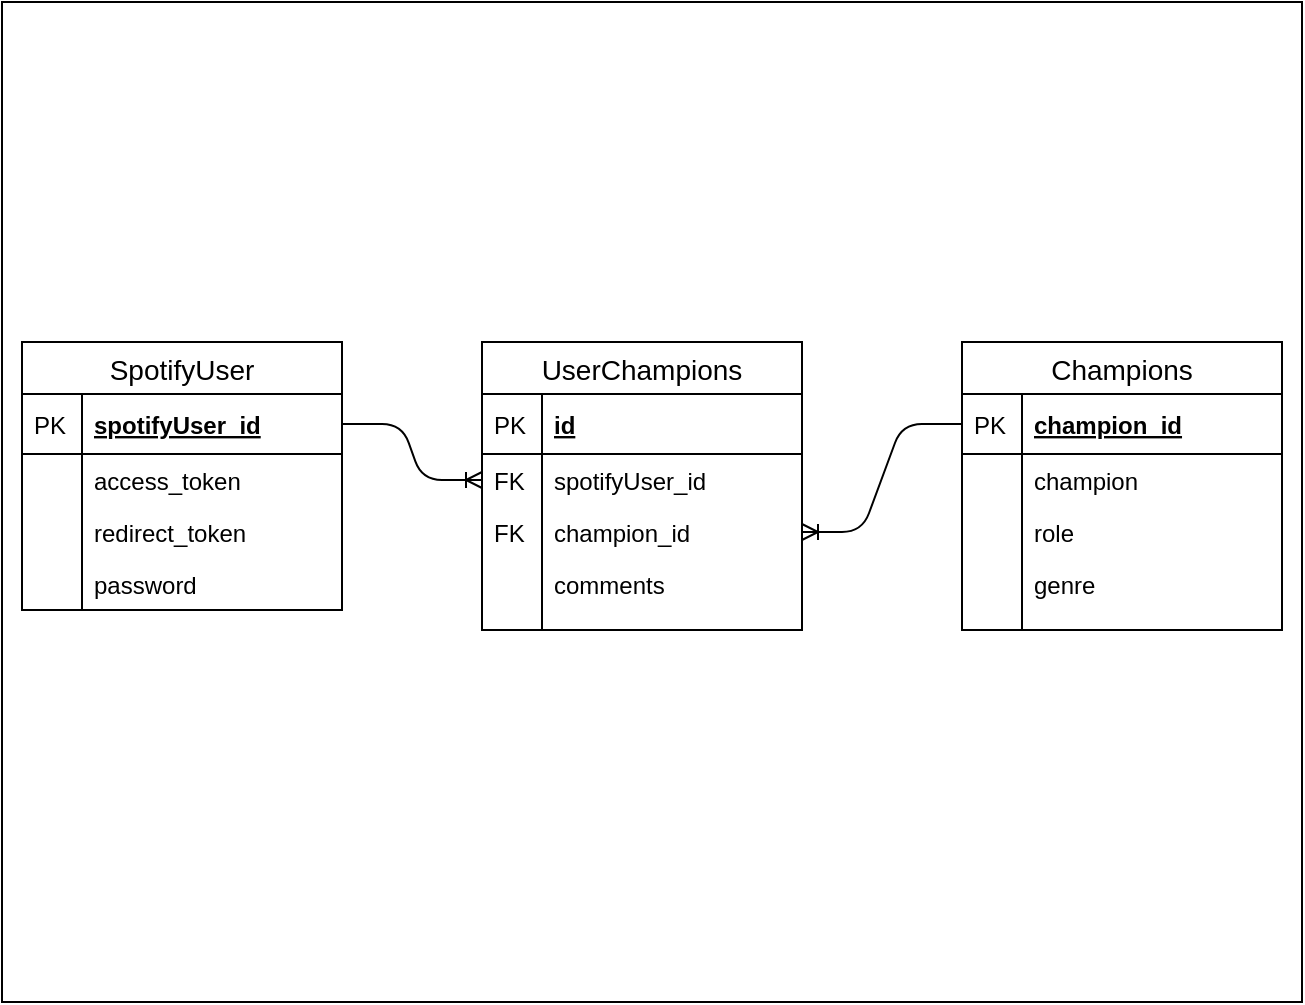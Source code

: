 <mxfile version="13.0.9" type="google"><diagram id="C5RBs43oDa-KdzZeNtuy" name="Page-1"><mxGraphModel dx="1422" dy="772" grid="1" gridSize="10" guides="1" tooltips="1" connect="1" arrows="1" fold="1" page="1" pageScale="1" pageWidth="827" pageHeight="1169" math="0" shadow="0"><root><mxCell id="WIyWlLk6GJQsqaUBKTNV-0"/><mxCell id="WIyWlLk6GJQsqaUBKTNV-1" parent="WIyWlLk6GJQsqaUBKTNV-0"/><mxCell id="KuwDiVo1oRNgdGqX0ZPU-32" value="" style="verticalLabelPosition=bottom;verticalAlign=top;html=1;shape=mxgraph.basic.rect;fillColor2=none;strokeWidth=1;size=20;indent=5;" parent="WIyWlLk6GJQsqaUBKTNV-1" vertex="1"><mxGeometry x="80" y="30" width="650" height="500" as="geometry"/></mxCell><mxCell id="PNWBUyNJ75ffhYfjBumU-22" value="Champions" style="swimlane;fontStyle=0;childLayout=stackLayout;horizontal=1;startSize=26;horizontalStack=0;resizeParent=1;resizeParentMax=0;resizeLast=0;collapsible=1;marginBottom=0;align=center;fontSize=14;" parent="WIyWlLk6GJQsqaUBKTNV-1" vertex="1"><mxGeometry x="560" y="200" width="160" height="144" as="geometry"/></mxCell><mxCell id="PNWBUyNJ75ffhYfjBumU-23" value="champion_id" style="shape=partialRectangle;top=0;left=0;right=0;bottom=1;align=left;verticalAlign=middle;fillColor=none;spacingLeft=34;spacingRight=4;overflow=hidden;rotatable=0;points=[[0,0.5],[1,0.5]];portConstraint=eastwest;dropTarget=0;fontStyle=5;fontSize=12;" parent="PNWBUyNJ75ffhYfjBumU-22" vertex="1"><mxGeometry y="26" width="160" height="30" as="geometry"/></mxCell><mxCell id="PNWBUyNJ75ffhYfjBumU-24" value="PK" style="shape=partialRectangle;top=0;left=0;bottom=0;fillColor=none;align=left;verticalAlign=middle;spacingLeft=4;spacingRight=4;overflow=hidden;rotatable=0;points=[];portConstraint=eastwest;part=1;fontSize=12;" parent="PNWBUyNJ75ffhYfjBumU-23" vertex="1" connectable="0"><mxGeometry width="30" height="30" as="geometry"/></mxCell><mxCell id="PNWBUyNJ75ffhYfjBumU-25" value="champion" style="shape=partialRectangle;top=0;left=0;right=0;bottom=0;align=left;verticalAlign=top;fillColor=none;spacingLeft=34;spacingRight=4;overflow=hidden;rotatable=0;points=[[0,0.5],[1,0.5]];portConstraint=eastwest;dropTarget=0;fontSize=12;" parent="PNWBUyNJ75ffhYfjBumU-22" vertex="1"><mxGeometry y="56" width="160" height="26" as="geometry"/></mxCell><mxCell id="PNWBUyNJ75ffhYfjBumU-26" value="" style="shape=partialRectangle;top=0;left=0;bottom=0;fillColor=none;align=left;verticalAlign=top;spacingLeft=4;spacingRight=4;overflow=hidden;rotatable=0;points=[];portConstraint=eastwest;part=1;fontSize=12;" parent="PNWBUyNJ75ffhYfjBumU-25" vertex="1" connectable="0"><mxGeometry width="30" height="26" as="geometry"/></mxCell><mxCell id="PNWBUyNJ75ffhYfjBumU-27" value="role" style="shape=partialRectangle;top=0;left=0;right=0;bottom=0;align=left;verticalAlign=top;fillColor=none;spacingLeft=34;spacingRight=4;overflow=hidden;rotatable=0;points=[[0,0.5],[1,0.5]];portConstraint=eastwest;dropTarget=0;fontSize=12;" parent="PNWBUyNJ75ffhYfjBumU-22" vertex="1"><mxGeometry y="82" width="160" height="26" as="geometry"/></mxCell><mxCell id="PNWBUyNJ75ffhYfjBumU-28" value="" style="shape=partialRectangle;top=0;left=0;bottom=0;fillColor=none;align=left;verticalAlign=top;spacingLeft=4;spacingRight=4;overflow=hidden;rotatable=0;points=[];portConstraint=eastwest;part=1;fontSize=12;" parent="PNWBUyNJ75ffhYfjBumU-27" vertex="1" connectable="0"><mxGeometry width="30" height="26" as="geometry"/></mxCell><mxCell id="PNWBUyNJ75ffhYfjBumU-29" value="genre" style="shape=partialRectangle;top=0;left=0;right=0;bottom=0;align=left;verticalAlign=top;fillColor=none;spacingLeft=34;spacingRight=4;overflow=hidden;rotatable=0;points=[[0,0.5],[1,0.5]];portConstraint=eastwest;dropTarget=0;fontSize=12;" parent="PNWBUyNJ75ffhYfjBumU-22" vertex="1"><mxGeometry y="108" width="160" height="26" as="geometry"/></mxCell><mxCell id="PNWBUyNJ75ffhYfjBumU-30" value="" style="shape=partialRectangle;top=0;left=0;bottom=0;fillColor=none;align=left;verticalAlign=top;spacingLeft=4;spacingRight=4;overflow=hidden;rotatable=0;points=[];portConstraint=eastwest;part=1;fontSize=12;" parent="PNWBUyNJ75ffhYfjBumU-29" vertex="1" connectable="0"><mxGeometry width="30" height="26" as="geometry"/></mxCell><mxCell id="PNWBUyNJ75ffhYfjBumU-31" value="" style="shape=partialRectangle;top=0;left=0;right=0;bottom=0;align=left;verticalAlign=top;fillColor=none;spacingLeft=34;spacingRight=4;overflow=hidden;rotatable=0;points=[[0,0.5],[1,0.5]];portConstraint=eastwest;dropTarget=0;fontSize=12;" parent="PNWBUyNJ75ffhYfjBumU-22" vertex="1"><mxGeometry y="134" width="160" height="10" as="geometry"/></mxCell><mxCell id="PNWBUyNJ75ffhYfjBumU-32" value="" style="shape=partialRectangle;top=0;left=0;bottom=0;fillColor=none;align=left;verticalAlign=top;spacingLeft=4;spacingRight=4;overflow=hidden;rotatable=0;points=[];portConstraint=eastwest;part=1;fontSize=12;" parent="PNWBUyNJ75ffhYfjBumU-31" vertex="1" connectable="0"><mxGeometry width="30" height="10" as="geometry"/></mxCell><mxCell id="PNWBUyNJ75ffhYfjBumU-45" value="" style="edgeStyle=entityRelationEdgeStyle;fontSize=12;html=1;endArrow=ERoneToMany;" parent="WIyWlLk6GJQsqaUBKTNV-1" source="PNWBUyNJ75ffhYfjBumU-23" target="KuwDiVo1oRNgdGqX0ZPU-25" edge="1"><mxGeometry width="100" height="100" relative="1" as="geometry"><mxPoint x="550" y="680" as="sourcePoint"/><mxPoint x="650" y="580" as="targetPoint"/></mxGeometry></mxCell><mxCell id="KuwDiVo1oRNgdGqX0ZPU-31" value="" style="edgeStyle=entityRelationEdgeStyle;fontSize=12;html=1;endArrow=ERoneToMany;exitX=1;exitY=0.5;exitDx=0;exitDy=0;" parent="WIyWlLk6GJQsqaUBKTNV-1" source="KuwDiVo1oRNgdGqX0ZPU-14" target="KuwDiVo1oRNgdGqX0ZPU-23" edge="1"><mxGeometry width="100" height="100" relative="1" as="geometry"><mxPoint x="240" y="460" as="sourcePoint"/><mxPoint x="340" y="360" as="targetPoint"/></mxGeometry></mxCell><mxCell id="KuwDiVo1oRNgdGqX0ZPU-13" value="SpotifyUser" style="swimlane;fontStyle=0;childLayout=stackLayout;horizontal=1;startSize=26;horizontalStack=0;resizeParent=1;resizeParentMax=0;resizeLast=0;collapsible=1;marginBottom=0;align=center;fontSize=14;" parent="WIyWlLk6GJQsqaUBKTNV-1" vertex="1"><mxGeometry x="90" y="200" width="160" height="134" as="geometry"/></mxCell><mxCell id="KuwDiVo1oRNgdGqX0ZPU-14" value="spotifyUser_id" style="shape=partialRectangle;top=0;left=0;right=0;bottom=1;align=left;verticalAlign=middle;fillColor=none;spacingLeft=34;spacingRight=4;overflow=hidden;rotatable=0;points=[[0,0.5],[1,0.5]];portConstraint=eastwest;dropTarget=0;fontStyle=5;fontSize=12;" parent="KuwDiVo1oRNgdGqX0ZPU-13" vertex="1"><mxGeometry y="26" width="160" height="30" as="geometry"/></mxCell><mxCell id="KuwDiVo1oRNgdGqX0ZPU-15" value="PK" style="shape=partialRectangle;top=0;left=0;bottom=0;fillColor=none;align=left;verticalAlign=middle;spacingLeft=4;spacingRight=4;overflow=hidden;rotatable=0;points=[];portConstraint=eastwest;part=1;fontSize=12;" parent="KuwDiVo1oRNgdGqX0ZPU-14" vertex="1" connectable="0"><mxGeometry width="30" height="30" as="geometry"/></mxCell><mxCell id="KuwDiVo1oRNgdGqX0ZPU-18" value="access_token" style="shape=partialRectangle;top=0;left=0;right=0;bottom=0;align=left;verticalAlign=top;fillColor=none;spacingLeft=34;spacingRight=4;overflow=hidden;rotatable=0;points=[[0,0.5],[1,0.5]];portConstraint=eastwest;dropTarget=0;fontSize=12;" parent="KuwDiVo1oRNgdGqX0ZPU-13" vertex="1"><mxGeometry y="56" width="160" height="26" as="geometry"/></mxCell><mxCell id="KuwDiVo1oRNgdGqX0ZPU-19" value="" style="shape=partialRectangle;top=0;left=0;bottom=0;fillColor=none;align=left;verticalAlign=top;spacingLeft=4;spacingRight=4;overflow=hidden;rotatable=0;points=[];portConstraint=eastwest;part=1;fontSize=12;" parent="KuwDiVo1oRNgdGqX0ZPU-18" vertex="1" connectable="0"><mxGeometry width="30" height="26" as="geometry"/></mxCell><mxCell id="dRAG5Ce6DFGntX6zJudW-2" value="redirect_token" style="shape=partialRectangle;top=0;left=0;right=0;bottom=0;align=left;verticalAlign=top;fillColor=none;spacingLeft=34;spacingRight=4;overflow=hidden;rotatable=0;points=[[0,0.5],[1,0.5]];portConstraint=eastwest;dropTarget=0;fontSize=12;" vertex="1" parent="KuwDiVo1oRNgdGqX0ZPU-13"><mxGeometry y="82" width="160" height="26" as="geometry"/></mxCell><mxCell id="dRAG5Ce6DFGntX6zJudW-3" value="" style="shape=partialRectangle;top=0;left=0;bottom=0;fillColor=none;align=left;verticalAlign=top;spacingLeft=4;spacingRight=4;overflow=hidden;rotatable=0;points=[];portConstraint=eastwest;part=1;fontSize=12;" vertex="1" connectable="0" parent="dRAG5Ce6DFGntX6zJudW-2"><mxGeometry width="30" height="26" as="geometry"/></mxCell><mxCell id="dRAG5Ce6DFGntX6zJudW-0" value="password" style="shape=partialRectangle;top=0;left=0;right=0;bottom=0;align=left;verticalAlign=top;fillColor=none;spacingLeft=34;spacingRight=4;overflow=hidden;rotatable=0;points=[[0,0.5],[1,0.5]];portConstraint=eastwest;dropTarget=0;fontSize=12;" vertex="1" parent="KuwDiVo1oRNgdGqX0ZPU-13"><mxGeometry y="108" width="160" height="26" as="geometry"/></mxCell><mxCell id="dRAG5Ce6DFGntX6zJudW-1" value="" style="shape=partialRectangle;top=0;left=0;bottom=0;fillColor=none;align=left;verticalAlign=top;spacingLeft=4;spacingRight=4;overflow=hidden;rotatable=0;points=[];portConstraint=eastwest;part=1;fontSize=12;" vertex="1" connectable="0" parent="dRAG5Ce6DFGntX6zJudW-0"><mxGeometry width="30" height="26" as="geometry"/></mxCell><mxCell id="KuwDiVo1oRNgdGqX0ZPU-20" value="UserChampions" style="swimlane;fontStyle=0;childLayout=stackLayout;horizontal=1;startSize=26;horizontalStack=0;resizeParent=1;resizeParentMax=0;resizeLast=0;collapsible=1;marginBottom=0;align=center;fontSize=14;" parent="WIyWlLk6GJQsqaUBKTNV-1" vertex="1"><mxGeometry x="320" y="200" width="160" height="144" as="geometry"/></mxCell><mxCell id="KuwDiVo1oRNgdGqX0ZPU-21" value="id" style="shape=partialRectangle;top=0;left=0;right=0;bottom=1;align=left;verticalAlign=middle;fillColor=none;spacingLeft=34;spacingRight=4;overflow=hidden;rotatable=0;points=[[0,0.5],[1,0.5]];portConstraint=eastwest;dropTarget=0;fontStyle=5;fontSize=12;" parent="KuwDiVo1oRNgdGqX0ZPU-20" vertex="1"><mxGeometry y="26" width="160" height="30" as="geometry"/></mxCell><mxCell id="KuwDiVo1oRNgdGqX0ZPU-22" value="PK" style="shape=partialRectangle;top=0;left=0;bottom=0;fillColor=none;align=left;verticalAlign=middle;spacingLeft=4;spacingRight=4;overflow=hidden;rotatable=0;points=[];portConstraint=eastwest;part=1;fontSize=12;" parent="KuwDiVo1oRNgdGqX0ZPU-21" vertex="1" connectable="0"><mxGeometry width="30" height="30" as="geometry"/></mxCell><mxCell id="KuwDiVo1oRNgdGqX0ZPU-23" value="spotifyUser_id" style="shape=partialRectangle;top=0;left=0;right=0;bottom=0;align=left;verticalAlign=top;fillColor=none;spacingLeft=34;spacingRight=4;overflow=hidden;rotatable=0;points=[[0,0.5],[1,0.5]];portConstraint=eastwest;dropTarget=0;fontSize=12;" parent="KuwDiVo1oRNgdGqX0ZPU-20" vertex="1"><mxGeometry y="56" width="160" height="26" as="geometry"/></mxCell><mxCell id="KuwDiVo1oRNgdGqX0ZPU-24" value="FK" style="shape=partialRectangle;top=0;left=0;bottom=0;fillColor=none;align=left;verticalAlign=top;spacingLeft=4;spacingRight=4;overflow=hidden;rotatable=0;points=[];portConstraint=eastwest;part=1;fontSize=12;" parent="KuwDiVo1oRNgdGqX0ZPU-23" vertex="1" connectable="0"><mxGeometry width="30" height="26" as="geometry"/></mxCell><mxCell id="KuwDiVo1oRNgdGqX0ZPU-25" value="champion_id" style="shape=partialRectangle;top=0;left=0;right=0;bottom=0;align=left;verticalAlign=top;fillColor=none;spacingLeft=34;spacingRight=4;overflow=hidden;rotatable=0;points=[[0,0.5],[1,0.5]];portConstraint=eastwest;dropTarget=0;fontSize=12;" parent="KuwDiVo1oRNgdGqX0ZPU-20" vertex="1"><mxGeometry y="82" width="160" height="26" as="geometry"/></mxCell><mxCell id="KuwDiVo1oRNgdGqX0ZPU-26" value="FK" style="shape=partialRectangle;top=0;left=0;bottom=0;fillColor=none;align=left;verticalAlign=top;spacingLeft=4;spacingRight=4;overflow=hidden;rotatable=0;points=[];portConstraint=eastwest;part=1;fontSize=12;" parent="KuwDiVo1oRNgdGqX0ZPU-25" vertex="1" connectable="0"><mxGeometry width="30" height="26" as="geometry"/></mxCell><mxCell id="KuwDiVo1oRNgdGqX0ZPU-27" value="comments" style="shape=partialRectangle;top=0;left=0;right=0;bottom=0;align=left;verticalAlign=top;fillColor=none;spacingLeft=34;spacingRight=4;overflow=hidden;rotatable=0;points=[[0,0.5],[1,0.5]];portConstraint=eastwest;dropTarget=0;fontSize=12;" parent="KuwDiVo1oRNgdGqX0ZPU-20" vertex="1"><mxGeometry y="108" width="160" height="26" as="geometry"/></mxCell><mxCell id="KuwDiVo1oRNgdGqX0ZPU-28" value="" style="shape=partialRectangle;top=0;left=0;bottom=0;fillColor=none;align=left;verticalAlign=top;spacingLeft=4;spacingRight=4;overflow=hidden;rotatable=0;points=[];portConstraint=eastwest;part=1;fontSize=12;" parent="KuwDiVo1oRNgdGqX0ZPU-27" vertex="1" connectable="0"><mxGeometry width="30" height="26" as="geometry"/></mxCell><mxCell id="KuwDiVo1oRNgdGqX0ZPU-29" value="" style="shape=partialRectangle;top=0;left=0;right=0;bottom=0;align=left;verticalAlign=top;fillColor=none;spacingLeft=34;spacingRight=4;overflow=hidden;rotatable=0;points=[[0,0.5],[1,0.5]];portConstraint=eastwest;dropTarget=0;fontSize=12;" parent="KuwDiVo1oRNgdGqX0ZPU-20" vertex="1"><mxGeometry y="134" width="160" height="10" as="geometry"/></mxCell><mxCell id="KuwDiVo1oRNgdGqX0ZPU-30" value="" style="shape=partialRectangle;top=0;left=0;bottom=0;fillColor=none;align=left;verticalAlign=top;spacingLeft=4;spacingRight=4;overflow=hidden;rotatable=0;points=[];portConstraint=eastwest;part=1;fontSize=12;" parent="KuwDiVo1oRNgdGqX0ZPU-29" vertex="1" connectable="0"><mxGeometry width="30" height="10" as="geometry"/></mxCell></root></mxGraphModel></diagram></mxfile>